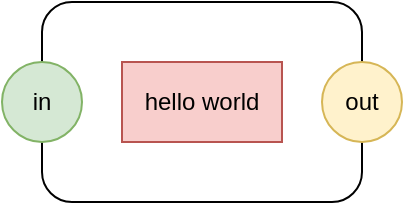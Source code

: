 <mxfile version="14.6.13" type="device"><diagram id="1pwfw02hDrT4Cy3SNuxZ" name="Page-1"><mxGraphModel dx="1106" dy="795" grid="1" gridSize="10" guides="1" tooltips="1" connect="1" arrows="1" fold="1" page="1" pageScale="1" pageWidth="1100" pageHeight="850" math="0" shadow="0"><root><mxCell id="0"/><mxCell id="1" parent="0"/><mxCell id="zcMUvCdoEELdRNmeKwOe-1" value="" style="rounded=1;whiteSpace=wrap;html=1;" vertex="1" parent="1"><mxGeometry x="120" y="130" width="160" height="100" as="geometry"/></mxCell><mxCell id="zcMUvCdoEELdRNmeKwOe-2" value="in" style="ellipse;whiteSpace=wrap;html=1;aspect=fixed;fillColor=#d5e8d4;strokeColor=#82b366;" vertex="1" parent="1"><mxGeometry x="100" y="160" width="40" height="40" as="geometry"/></mxCell><mxCell id="zcMUvCdoEELdRNmeKwOe-3" value="out" style="ellipse;whiteSpace=wrap;html=1;aspect=fixed;fillColor=#fff2cc;strokeColor=#d6b656;" vertex="1" parent="1"><mxGeometry x="260" y="160" width="40" height="40" as="geometry"/></mxCell><mxCell id="zcMUvCdoEELdRNmeKwOe-4" value="hello world" style="rounded=0;whiteSpace=wrap;html=1;fillColor=#f8cecc;strokeColor=#b85450;" vertex="1" parent="1"><mxGeometry x="160" y="160" width="80" height="40" as="geometry"/></mxCell></root></mxGraphModel></diagram></mxfile>